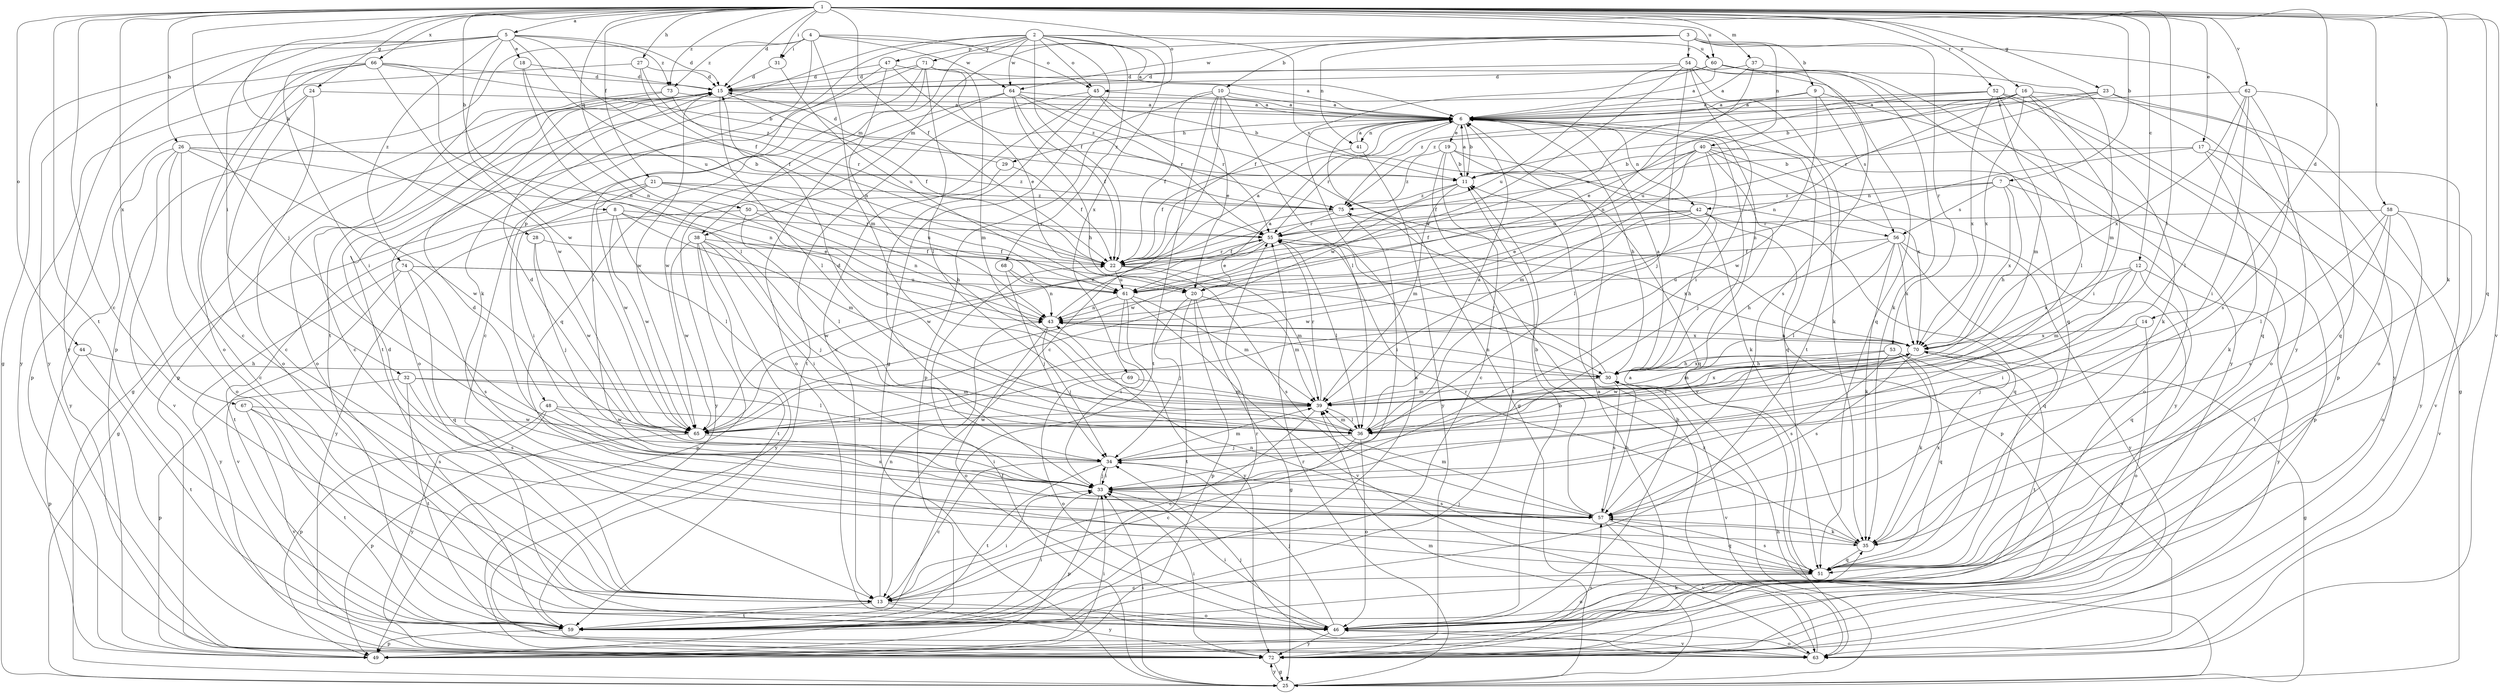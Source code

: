 strict digraph  {
	1 -> 5 [label=a];
	4 -> 6 [label=a];
	9 -> 6 [label=a];
	10 -> 6 [label=a];
	11 -> 6 [label=a];
	15 -> 6 [label=a];
	16 -> 6 [label=a];
	22 -> 6 [label=a];
	23 -> 6 [label=a];
	24 -> 6 [label=a];
	30 -> 6 [label=a];
	36 -> 6 [label=a];
	37 -> 6 [label=a];
	41 -> 6 [label=a];
	43 -> 6 [label=a];
	45 -> 6 [label=a];
	46 -> 6 [label=a];
	52 -> 6 [label=a];
	59 -> 6 [label=a];
	60 -> 6 [label=a];
	62 -> 6 [label=a];
	64 -> 6 [label=a];
	71 -> 6 [label=a];
	72 -> 6 [label=a];
	73 -> 6 [label=a];
	1 -> 7 [label=b];
	1 -> 8 [label=b];
	3 -> 9 [label=b];
	3 -> 10 [label=b];
	6 -> 11 [label=b];
	17 -> 11 [label=b];
	19 -> 11 [label=b];
	23 -> 11 [label=b];
	26 -> 11 [label=b];
	40 -> 11 [label=b];
	45 -> 11 [label=b];
	46 -> 11 [label=b];
	57 -> 11 [label=b];
	63 -> 11 [label=b];
	66 -> 11 [label=b];
	1 -> 12 [label=c];
	1 -> 13 [label=c];
	10 -> 13 [label=c];
	19 -> 13 [label=c];
	24 -> 13 [label=c];
	26 -> 13 [label=c];
	34 -> 13 [label=c];
	36 -> 13 [label=c];
	39 -> 13 [label=c];
	45 -> 13 [label=c];
	51 -> 13 [label=c];
	66 -> 13 [label=c];
	71 -> 13 [label=c];
	73 -> 13 [label=c];
	1 -> 14 [label=d];
	1 -> 15 [label=d];
	5 -> 15 [label=d];
	13 -> 15 [label=d];
	18 -> 15 [label=d];
	27 -> 15 [label=d];
	29 -> 15 [label=d];
	31 -> 15 [label=d];
	34 -> 15 [label=d];
	36 -> 15 [label=d];
	37 -> 15 [label=d];
	47 -> 15 [label=d];
	54 -> 15 [label=d];
	57 -> 15 [label=d];
	60 -> 15 [label=d];
	66 -> 15 [label=d];
	71 -> 15 [label=d];
	1 -> 16 [label=e];
	1 -> 17 [label=e];
	5 -> 18 [label=e];
	6 -> 19 [label=e];
	8 -> 20 [label=e];
	10 -> 20 [label=e];
	42 -> 20 [label=e];
	47 -> 20 [label=e];
	52 -> 20 [label=e];
	55 -> 20 [label=e];
	74 -> 20 [label=e];
	1 -> 21 [label=f];
	1 -> 22 [label=f];
	2 -> 22 [label=f];
	5 -> 22 [label=f];
	10 -> 22 [label=f];
	15 -> 22 [label=f];
	25 -> 22 [label=f];
	27 -> 22 [label=f];
	28 -> 22 [label=f];
	29 -> 22 [label=f];
	38 -> 22 [label=f];
	40 -> 22 [label=f];
	41 -> 22 [label=f];
	42 -> 22 [label=f];
	55 -> 22 [label=f];
	56 -> 22 [label=f];
	60 -> 22 [label=f];
	64 -> 22 [label=f];
	1 -> 23 [label=g];
	1 -> 24 [label=g];
	2 -> 25 [label=g];
	5 -> 25 [label=g];
	6 -> 25 [label=g];
	15 -> 25 [label=g];
	16 -> 25 [label=g];
	20 -> 25 [label=g];
	21 -> 25 [label=g];
	70 -> 25 [label=g];
	72 -> 25 [label=g];
	1 -> 26 [label=h];
	1 -> 27 [label=h];
	1 -> 28 [label=h];
	6 -> 29 [label=h];
	6 -> 30 [label=h];
	7 -> 30 [label=h];
	21 -> 30 [label=h];
	25 -> 30 [label=h];
	42 -> 30 [label=h];
	44 -> 30 [label=h];
	53 -> 30 [label=h];
	56 -> 30 [label=h];
	57 -> 30 [label=h];
	64 -> 30 [label=h];
	70 -> 30 [label=h];
	1 -> 31 [label=i];
	4 -> 31 [label=i];
	5 -> 32 [label=i];
	5 -> 33 [label=i];
	12 -> 33 [label=i];
	13 -> 33 [label=i];
	16 -> 33 [label=i];
	21 -> 33 [label=i];
	25 -> 33 [label=i];
	34 -> 33 [label=i];
	38 -> 33 [label=i];
	45 -> 33 [label=i];
	46 -> 33 [label=i];
	47 -> 33 [label=i];
	49 -> 33 [label=i];
	54 -> 33 [label=i];
	59 -> 33 [label=i];
	61 -> 33 [label=i];
	62 -> 33 [label=i];
	65 -> 33 [label=i];
	72 -> 33 [label=i];
	75 -> 33 [label=i];
	1 -> 34 [label=j];
	14 -> 34 [label=j];
	20 -> 34 [label=j];
	28 -> 34 [label=j];
	33 -> 34 [label=j];
	35 -> 34 [label=j];
	36 -> 34 [label=j];
	38 -> 34 [label=j];
	40 -> 34 [label=j];
	43 -> 34 [label=j];
	46 -> 34 [label=j];
	54 -> 34 [label=j];
	63 -> 34 [label=j];
	68 -> 34 [label=j];
	1 -> 35 [label=k];
	4 -> 35 [label=k];
	10 -> 35 [label=k];
	16 -> 35 [label=k];
	17 -> 35 [label=k];
	19 -> 35 [label=k];
	46 -> 35 [label=k];
	53 -> 35 [label=k];
	54 -> 35 [label=k];
	56 -> 35 [label=k];
	57 -> 35 [label=k];
	1 -> 36 [label=l];
	8 -> 36 [label=l];
	10 -> 36 [label=l];
	15 -> 36 [label=l];
	18 -> 36 [label=l];
	32 -> 36 [label=l];
	39 -> 36 [label=l];
	40 -> 36 [label=l];
	48 -> 36 [label=l];
	50 -> 36 [label=l];
	52 -> 36 [label=l];
	55 -> 36 [label=l];
	56 -> 36 [label=l];
	58 -> 36 [label=l];
	62 -> 36 [label=l];
	70 -> 36 [label=l];
	71 -> 36 [label=l];
	1 -> 37 [label=m];
	2 -> 38 [label=m];
	3 -> 38 [label=m];
	4 -> 39 [label=m];
	8 -> 39 [label=m];
	11 -> 39 [label=m];
	12 -> 39 [label=m];
	20 -> 39 [label=m];
	22 -> 39 [label=m];
	25 -> 39 [label=m];
	30 -> 39 [label=m];
	32 -> 39 [label=m];
	34 -> 39 [label=m];
	36 -> 39 [label=m];
	37 -> 39 [label=m];
	40 -> 39 [label=m];
	52 -> 39 [label=m];
	57 -> 39 [label=m];
	61 -> 39 [label=m];
	69 -> 39 [label=m];
	70 -> 39 [label=m];
	71 -> 39 [label=m];
	3 -> 40 [label=n];
	3 -> 41 [label=n];
	6 -> 41 [label=n];
	6 -> 42 [label=n];
	7 -> 42 [label=n];
	9 -> 43 [label=n];
	13 -> 43 [label=n];
	16 -> 43 [label=n];
	17 -> 43 [label=n];
	18 -> 43 [label=n];
	26 -> 43 [label=n];
	30 -> 43 [label=n];
	47 -> 43 [label=n];
	50 -> 43 [label=n];
	51 -> 43 [label=n];
	61 -> 43 [label=n];
	66 -> 43 [label=n];
	68 -> 43 [label=n];
	70 -> 43 [label=n];
	1 -> 44 [label=o];
	1 -> 45 [label=o];
	2 -> 45 [label=o];
	4 -> 45 [label=o];
	9 -> 46 [label=o];
	13 -> 46 [label=o];
	14 -> 46 [label=o];
	15 -> 46 [label=o];
	23 -> 46 [label=o];
	24 -> 46 [label=o];
	26 -> 46 [label=o];
	36 -> 46 [label=o];
	40 -> 46 [label=o];
	43 -> 46 [label=o];
	51 -> 46 [label=o];
	58 -> 46 [label=o];
	63 -> 46 [label=o];
	64 -> 46 [label=o];
	66 -> 46 [label=o];
	69 -> 46 [label=o];
	73 -> 46 [label=o];
	2 -> 47 [label=p];
	2 -> 48 [label=p];
	4 -> 49 [label=p];
	7 -> 49 [label=p];
	10 -> 49 [label=p];
	15 -> 49 [label=p];
	20 -> 49 [label=p];
	23 -> 49 [label=p];
	24 -> 49 [label=p];
	32 -> 49 [label=p];
	33 -> 49 [label=p];
	38 -> 49 [label=p];
	42 -> 49 [label=p];
	44 -> 49 [label=p];
	48 -> 49 [label=p];
	59 -> 49 [label=p];
	65 -> 49 [label=p];
	1 -> 50 [label=q];
	1 -> 51 [label=q];
	6 -> 51 [label=q];
	12 -> 51 [label=q];
	19 -> 51 [label=q];
	35 -> 51 [label=q];
	42 -> 51 [label=q];
	52 -> 51 [label=q];
	53 -> 51 [label=q];
	54 -> 51 [label=q];
	56 -> 51 [label=q];
	57 -> 51 [label=q];
	60 -> 51 [label=q];
	62 -> 51 [label=q];
	71 -> 51 [label=q];
	74 -> 51 [label=q];
	1 -> 52 [label=r];
	3 -> 53 [label=r];
	3 -> 54 [label=r];
	6 -> 55 [label=r];
	8 -> 55 [label=r];
	22 -> 55 [label=r];
	23 -> 55 [label=r];
	25 -> 55 [label=r];
	30 -> 55 [label=r];
	35 -> 55 [label=r];
	39 -> 55 [label=r];
	42 -> 55 [label=r];
	45 -> 55 [label=r];
	50 -> 55 [label=r];
	58 -> 55 [label=r];
	59 -> 55 [label=r];
	64 -> 55 [label=r];
	73 -> 55 [label=r];
	75 -> 55 [label=r];
	2 -> 56 [label=s];
	7 -> 56 [label=s];
	9 -> 56 [label=s];
	22 -> 57 [label=s];
	30 -> 57 [label=s];
	32 -> 57 [label=s];
	33 -> 57 [label=s];
	48 -> 57 [label=s];
	51 -> 57 [label=s];
	53 -> 57 [label=s];
	58 -> 57 [label=s];
	60 -> 57 [label=s];
	62 -> 57 [label=s];
	67 -> 57 [label=s];
	70 -> 57 [label=s];
	72 -> 57 [label=s];
	74 -> 57 [label=s];
	1 -> 58 [label=t];
	1 -> 59 [label=t];
	2 -> 59 [label=t];
	8 -> 59 [label=t];
	10 -> 59 [label=t];
	13 -> 59 [label=t];
	19 -> 59 [label=t];
	20 -> 59 [label=t];
	32 -> 59 [label=t];
	34 -> 59 [label=t];
	38 -> 59 [label=t];
	44 -> 59 [label=t];
	45 -> 59 [label=t];
	54 -> 59 [label=t];
	58 -> 59 [label=t];
	67 -> 59 [label=t];
	70 -> 59 [label=t];
	71 -> 59 [label=t];
	1 -> 60 [label=u];
	2 -> 60 [label=u];
	5 -> 61 [label=u];
	12 -> 61 [label=u];
	16 -> 61 [label=u];
	21 -> 61 [label=u];
	22 -> 61 [label=u];
	31 -> 61 [label=u];
	37 -> 61 [label=u];
	40 -> 61 [label=u];
	54 -> 61 [label=u];
	68 -> 61 [label=u];
	74 -> 61 [label=u];
	1 -> 62 [label=v];
	1 -> 63 [label=v];
	6 -> 63 [label=v];
	17 -> 63 [label=v];
	26 -> 63 [label=v];
	30 -> 63 [label=v];
	46 -> 63 [label=v];
	53 -> 63 [label=v];
	57 -> 63 [label=v];
	58 -> 63 [label=v];
	61 -> 63 [label=v];
	67 -> 63 [label=v];
	74 -> 63 [label=v];
	2 -> 64 [label=w];
	3 -> 64 [label=w];
	4 -> 64 [label=w];
	5 -> 65 [label=w];
	8 -> 65 [label=w];
	9 -> 65 [label=w];
	11 -> 65 [label=w];
	15 -> 65 [label=w];
	21 -> 65 [label=w];
	26 -> 65 [label=w];
	28 -> 65 [label=w];
	38 -> 65 [label=w];
	39 -> 65 [label=w];
	42 -> 65 [label=w];
	48 -> 65 [label=w];
	53 -> 65 [label=w];
	54 -> 65 [label=w];
	55 -> 65 [label=w];
	64 -> 65 [label=w];
	66 -> 65 [label=w];
	67 -> 65 [label=w];
	75 -> 65 [label=w];
	1 -> 66 [label=x];
	1 -> 67 [label=x];
	2 -> 68 [label=x];
	2 -> 69 [label=x];
	7 -> 70 [label=x];
	12 -> 70 [label=x];
	14 -> 70 [label=x];
	16 -> 70 [label=x];
	30 -> 70 [label=x];
	35 -> 70 [label=x];
	39 -> 70 [label=x];
	40 -> 70 [label=x];
	43 -> 70 [label=x];
	52 -> 70 [label=x];
	55 -> 70 [label=x];
	56 -> 70 [label=x];
	62 -> 70 [label=x];
	64 -> 70 [label=x];
	2 -> 71 [label=y];
	3 -> 72 [label=y];
	5 -> 72 [label=y];
	12 -> 72 [label=y];
	13 -> 72 [label=y];
	17 -> 72 [label=y];
	25 -> 72 [label=y];
	26 -> 72 [label=y];
	27 -> 72 [label=y];
	29 -> 72 [label=y];
	38 -> 72 [label=y];
	40 -> 72 [label=y];
	41 -> 72 [label=y];
	46 -> 72 [label=y];
	48 -> 72 [label=y];
	50 -> 72 [label=y];
	52 -> 72 [label=y];
	56 -> 72 [label=y];
	60 -> 72 [label=y];
	61 -> 72 [label=y];
	66 -> 72 [label=y];
	74 -> 72 [label=y];
	1 -> 73 [label=z];
	4 -> 73 [label=z];
	5 -> 73 [label=z];
	5 -> 74 [label=z];
	7 -> 75 [label=z];
	11 -> 75 [label=z];
	16 -> 75 [label=z];
	19 -> 75 [label=z];
	21 -> 75 [label=z];
	25 -> 75 [label=z];
	26 -> 75 [label=z];
	27 -> 75 [label=z];
	47 -> 75 [label=z];
	52 -> 75 [label=z];
}
